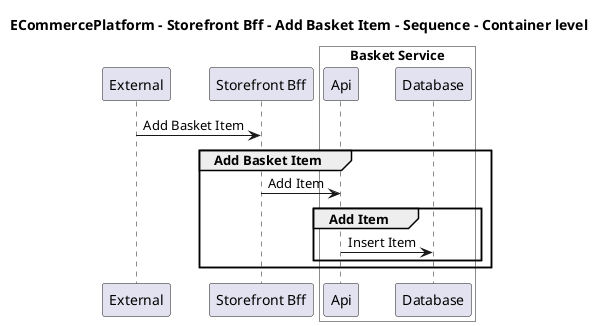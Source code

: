 @startuml

title ECommercePlatform - Storefront Bff - Add Basket Item - Sequence - Container level

participant "External" as C4InterFlow.SoftwareSystems.ExternalSystem
participant "Storefront Bff" as ECommercePlatform.SoftwareSystems.StorefrontBff

box "Basket Service" #White
    participant "Api" as ECommercePlatform.SoftwareSystems.BasketService.Containers.Api
    participant "Database" as ECommercePlatform.SoftwareSystems.BasketService.Containers.Database
end box


C4InterFlow.SoftwareSystems.ExternalSystem -> ECommercePlatform.SoftwareSystems.StorefrontBff : Add Basket Item
group Add Basket Item
ECommercePlatform.SoftwareSystems.StorefrontBff -> ECommercePlatform.SoftwareSystems.BasketService.Containers.Api : Add Item
group Add Item
ECommercePlatform.SoftwareSystems.BasketService.Containers.Api -> ECommercePlatform.SoftwareSystems.BasketService.Containers.Database : Insert Item
end
end


@enduml
